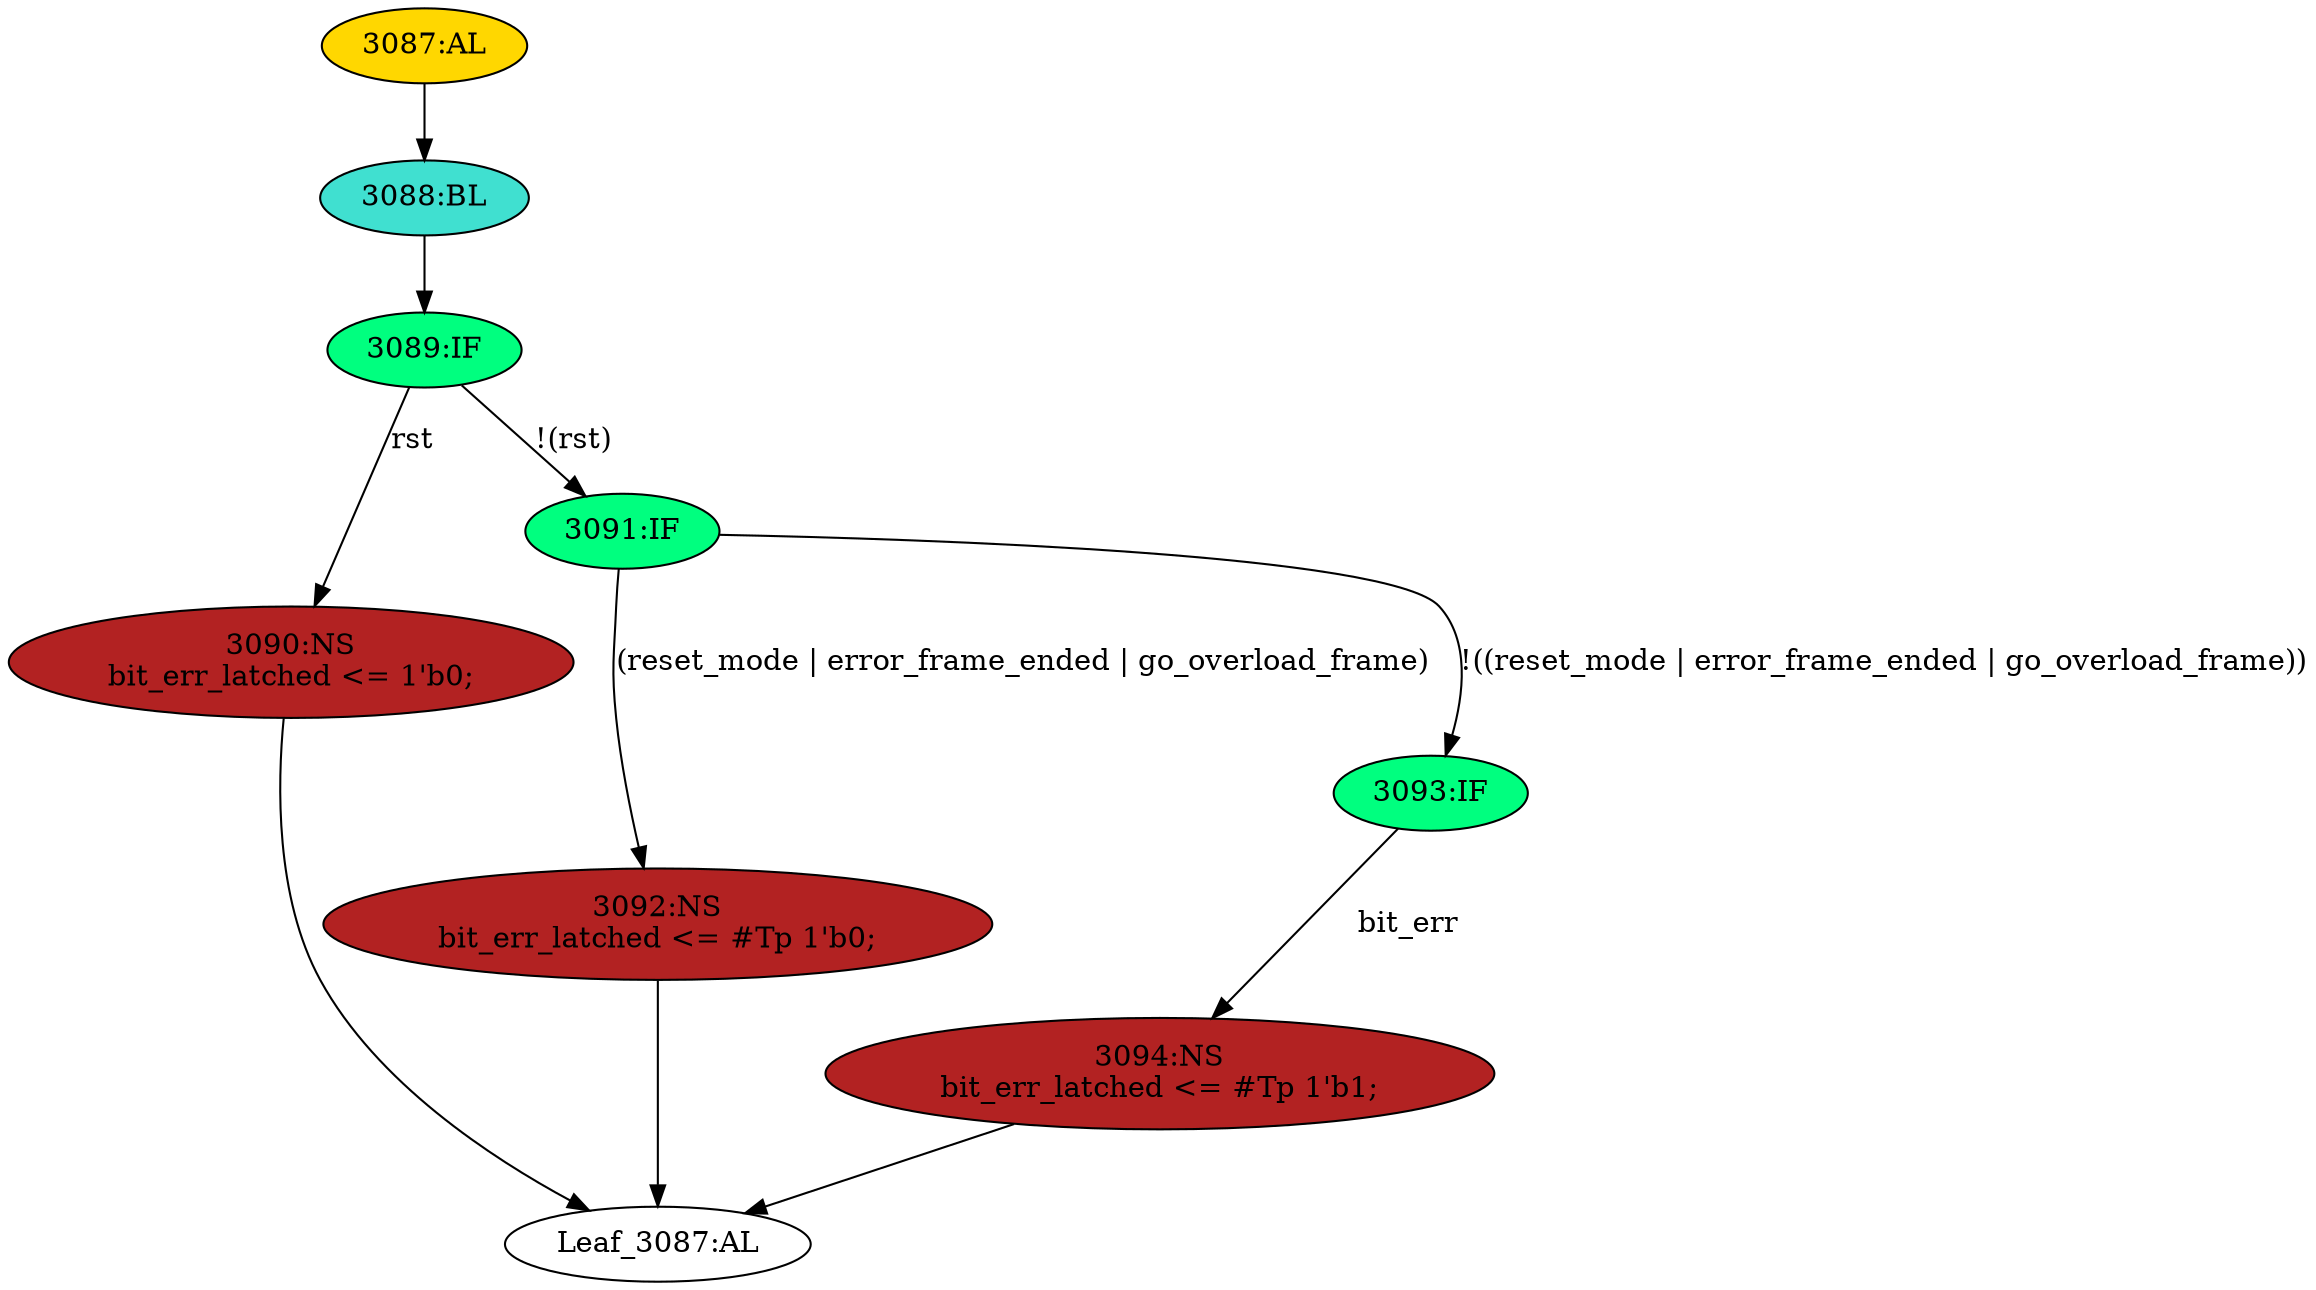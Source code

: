strict digraph "" {
	node [label="\N"];
	"3088:BL"	 [ast="<pyverilog.vparser.ast.Block object at 0x7f44f6925750>",
		fillcolor=turquoise,
		label="3088:BL",
		statements="[]",
		style=filled,
		typ=Block];
	"3089:IF"	 [ast="<pyverilog.vparser.ast.IfStatement object at 0x7f44f6925790>",
		fillcolor=springgreen,
		label="3089:IF",
		statements="[]",
		style=filled,
		typ=IfStatement];
	"3088:BL" -> "3089:IF"	 [cond="[]",
		lineno=None];
	"3092:NS"	 [ast="<pyverilog.vparser.ast.NonblockingSubstitution object at 0x7f44f6925a90>",
		fillcolor=firebrick,
		label="3092:NS
bit_err_latched <= #Tp 1'b0;",
		statements="[<pyverilog.vparser.ast.NonblockingSubstitution object at 0x7f44f6925a90>]",
		style=filled,
		typ=NonblockingSubstitution];
	"Leaf_3087:AL"	 [def_var="['bit_err_latched']",
		label="Leaf_3087:AL"];
	"3092:NS" -> "Leaf_3087:AL"	 [cond="[]",
		lineno=None];
	"3090:NS"	 [ast="<pyverilog.vparser.ast.NonblockingSubstitution object at 0x7f44f6925e50>",
		fillcolor=firebrick,
		label="3090:NS
bit_err_latched <= 1'b0;",
		statements="[<pyverilog.vparser.ast.NonblockingSubstitution object at 0x7f44f6925e50>]",
		style=filled,
		typ=NonblockingSubstitution];
	"3089:IF" -> "3090:NS"	 [cond="['rst']",
		label=rst,
		lineno=3089];
	"3091:IF"	 [ast="<pyverilog.vparser.ast.IfStatement object at 0x7f44f69257d0>",
		fillcolor=springgreen,
		label="3091:IF",
		statements="[]",
		style=filled,
		typ=IfStatement];
	"3089:IF" -> "3091:IF"	 [cond="['rst']",
		label="!(rst)",
		lineno=3089];
	"3090:NS" -> "Leaf_3087:AL"	 [cond="[]",
		lineno=None];
	"3087:AL"	 [ast="<pyverilog.vparser.ast.Always object at 0x7f44f693c050>",
		clk_sens=True,
		fillcolor=gold,
		label="3087:AL",
		sens="['clk', 'rst']",
		statements="[]",
		style=filled,
		typ=Always,
		use_var="['rst', 'error_frame_ended', 'reset_mode', 'go_overload_frame', 'bit_err']"];
	"3087:AL" -> "3088:BL"	 [cond="[]",
		lineno=None];
	"3094:NS"	 [ast="<pyverilog.vparser.ast.NonblockingSubstitution object at 0x7f44f6925850>",
		fillcolor=firebrick,
		label="3094:NS
bit_err_latched <= #Tp 1'b1;",
		statements="[<pyverilog.vparser.ast.NonblockingSubstitution object at 0x7f44f6925850>]",
		style=filled,
		typ=NonblockingSubstitution];
	"3094:NS" -> "Leaf_3087:AL"	 [cond="[]",
		lineno=None];
	"3091:IF" -> "3092:NS"	 [cond="['reset_mode', 'error_frame_ended', 'go_overload_frame']",
		label="(reset_mode | error_frame_ended | go_overload_frame)",
		lineno=3091];
	"3093:IF"	 [ast="<pyverilog.vparser.ast.IfStatement object at 0x7f44f6925810>",
		fillcolor=springgreen,
		label="3093:IF",
		statements="[]",
		style=filled,
		typ=IfStatement];
	"3091:IF" -> "3093:IF"	 [cond="['reset_mode', 'error_frame_ended', 'go_overload_frame']",
		label="!((reset_mode | error_frame_ended | go_overload_frame))",
		lineno=3091];
	"3093:IF" -> "3094:NS"	 [cond="['bit_err']",
		label=bit_err,
		lineno=3093];
}
